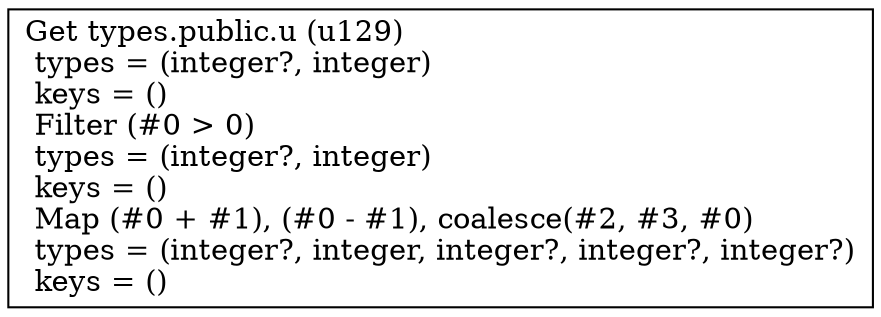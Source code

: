 digraph G {
    node0 [shape = record, label=" Get types.public.u (u129)\l  types = (integer?, integer)\l  keys = ()\l Filter (#0 \> 0)\l  types = (integer?, integer)\l  keys = ()\l Map (#0 + #1), (#0 - #1), coalesce(#2, #3, #0)\l  types = (integer?, integer, integer?, integer?, integer?)\l  keys = ()\l"]
}

